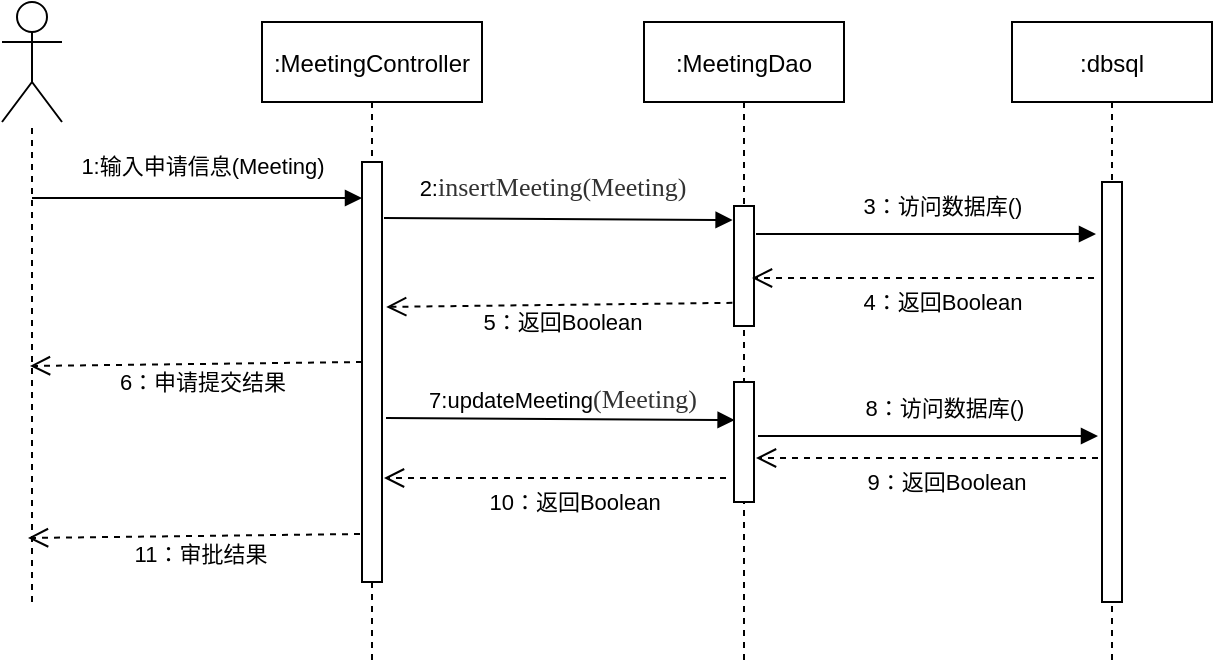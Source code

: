 <mxfile version="20.0.1" type="github">
  <diagram id="kgpKYQtTHZ0yAKxKKP6v" name="Page-1">
    <mxGraphModel dx="981" dy="555" grid="1" gridSize="10" guides="1" tooltips="1" connect="1" arrows="1" fold="1" page="1" pageScale="1" pageWidth="850" pageHeight="1100" math="0" shadow="0">
      <root>
        <mxCell id="0" />
        <mxCell id="1" parent="0" />
        <mxCell id="3nuBFxr9cyL0pnOWT2aG-1" value=":MeetingController" style="shape=umlLifeline;perimeter=lifelinePerimeter;container=1;collapsible=0;recursiveResize=0;rounded=0;shadow=0;strokeWidth=1;" parent="1" vertex="1">
          <mxGeometry x="250" y="80" width="110" height="320" as="geometry" />
        </mxCell>
        <mxCell id="3nuBFxr9cyL0pnOWT2aG-2" value="" style="points=[];perimeter=orthogonalPerimeter;rounded=0;shadow=0;strokeWidth=1;" parent="3nuBFxr9cyL0pnOWT2aG-1" vertex="1">
          <mxGeometry x="50" y="70" width="10" height="210" as="geometry" />
        </mxCell>
        <mxCell id="3nuBFxr9cyL0pnOWT2aG-5" value=":MeetingDao" style="shape=umlLifeline;perimeter=lifelinePerimeter;container=1;collapsible=0;recursiveResize=0;rounded=0;shadow=0;strokeWidth=1;" parent="1" vertex="1">
          <mxGeometry x="441" y="80" width="100" height="320" as="geometry" />
        </mxCell>
        <mxCell id="3nuBFxr9cyL0pnOWT2aG-6" value="" style="points=[];perimeter=orthogonalPerimeter;rounded=0;shadow=0;strokeWidth=1;" parent="3nuBFxr9cyL0pnOWT2aG-5" vertex="1">
          <mxGeometry x="45" y="180" width="10" height="60" as="geometry" />
        </mxCell>
        <mxCell id="cHxwvAmJinyuv2emtQZw-32" value="" style="points=[];perimeter=orthogonalPerimeter;rounded=0;shadow=0;strokeWidth=1;" vertex="1" parent="3nuBFxr9cyL0pnOWT2aG-5">
          <mxGeometry x="45" y="92" width="10" height="60" as="geometry" />
        </mxCell>
        <mxCell id="3nuBFxr9cyL0pnOWT2aG-8" value="" style="verticalAlign=bottom;endArrow=block;entryX=0.483;entryY=0.33;shadow=0;strokeWidth=1;entryDx=0;entryDy=0;entryPerimeter=0;" parent="1" edge="1">
          <mxGeometry relative="1" as="geometry">
            <mxPoint x="311" y="178.0" as="sourcePoint" />
            <mxPoint x="485.3" y="179" as="targetPoint" />
          </mxGeometry>
        </mxCell>
        <mxCell id="cHxwvAmJinyuv2emtQZw-1" value="" style="shape=umlActor;verticalLabelPosition=bottom;verticalAlign=top;html=1;outlineConnect=0;" vertex="1" parent="1">
          <mxGeometry x="120" y="70" width="30" height="60" as="geometry" />
        </mxCell>
        <mxCell id="cHxwvAmJinyuv2emtQZw-4" value="" style="endArrow=none;dashed=1;html=1;rounded=0;" edge="1" parent="1" target="cHxwvAmJinyuv2emtQZw-1">
          <mxGeometry width="50" height="50" relative="1" as="geometry">
            <mxPoint x="135" y="370" as="sourcePoint" />
            <mxPoint x="135" y="160" as="targetPoint" />
          </mxGeometry>
        </mxCell>
        <mxCell id="cHxwvAmJinyuv2emtQZw-7" value=":dbsql" style="shape=umlLifeline;perimeter=lifelinePerimeter;container=1;collapsible=0;recursiveResize=0;rounded=0;shadow=0;strokeWidth=1;" vertex="1" parent="1">
          <mxGeometry x="625" y="80" width="100" height="320" as="geometry" />
        </mxCell>
        <mxCell id="cHxwvAmJinyuv2emtQZw-8" value="" style="points=[];perimeter=orthogonalPerimeter;rounded=0;shadow=0;strokeWidth=1;" vertex="1" parent="cHxwvAmJinyuv2emtQZw-7">
          <mxGeometry x="45" y="80" width="10" height="210" as="geometry" />
        </mxCell>
        <mxCell id="cHxwvAmJinyuv2emtQZw-10" value="&lt;span style=&quot;font-size: 11px; background-color: rgb(255, 255, 255);&quot;&gt;1:输入申请信息(Meeting)&lt;/span&gt;" style="text;html=1;align=center;verticalAlign=middle;resizable=0;points=[];autosize=1;strokeColor=none;fillColor=none;" vertex="1" parent="1">
          <mxGeometry x="145" y="142" width="150" height="20" as="geometry" />
        </mxCell>
        <mxCell id="cHxwvAmJinyuv2emtQZw-12" value="" style="verticalAlign=bottom;endArrow=block;entryX=0;entryY=0;shadow=0;strokeWidth=1;" edge="1" parent="1">
          <mxGeometry relative="1" as="geometry">
            <mxPoint x="497" y="186.0" as="sourcePoint" />
            <mxPoint x="667" y="186.0" as="targetPoint" />
          </mxGeometry>
        </mxCell>
        <mxCell id="cHxwvAmJinyuv2emtQZw-15" value="" style="verticalAlign=bottom;endArrow=open;dashed=1;endSize=8;exitX=0;exitY=0.95;shadow=0;strokeWidth=1;" edge="1" parent="1">
          <mxGeometry relative="1" as="geometry">
            <mxPoint x="495" y="208.0" as="targetPoint" />
            <mxPoint x="666" y="208.0" as="sourcePoint" />
          </mxGeometry>
        </mxCell>
        <mxCell id="cHxwvAmJinyuv2emtQZw-17" value="" style="verticalAlign=bottom;endArrow=open;dashed=1;endSize=8;shadow=0;strokeWidth=1;" edge="1" parent="1">
          <mxGeometry x="-0.123" y="-12" relative="1" as="geometry">
            <mxPoint x="134" y="252.0" as="targetPoint" />
            <mxPoint x="300" y="250" as="sourcePoint" />
            <mxPoint as="offset" />
          </mxGeometry>
        </mxCell>
        <mxCell id="cHxwvAmJinyuv2emtQZw-18" value="" style="verticalAlign=bottom;endArrow=block;shadow=0;strokeWidth=1;" edge="1" parent="1">
          <mxGeometry relative="1" as="geometry">
            <mxPoint x="135" y="168.0" as="sourcePoint" />
            <mxPoint x="300" y="168" as="targetPoint" />
          </mxGeometry>
        </mxCell>
        <mxCell id="cHxwvAmJinyuv2emtQZw-21" value="&lt;span style=&quot;font-size: 11px; background-color: rgb(255, 255, 255);&quot;&gt;2:&lt;/span&gt;&lt;span style=&quot;color: rgb(50, 50, 50); font-family: 微软雅黑; font-size: 13px; text-align: left; background-color: rgba(255, 255, 255, 0.01);&quot;&gt;insertMeeting(Meeting)&lt;/span&gt;" style="text;html=1;align=center;verticalAlign=middle;resizable=0;points=[];autosize=1;strokeColor=none;fillColor=none;" vertex="1" parent="1">
          <mxGeometry x="310" y="152" width="170" height="20" as="geometry" />
        </mxCell>
        <mxCell id="cHxwvAmJinyuv2emtQZw-22" value="&lt;span style=&quot;font-size: 11px; background-color: rgb(255, 255, 255);&quot;&gt;3：访问数据库()&lt;/span&gt;" style="text;html=1;align=center;verticalAlign=middle;resizable=0;points=[];autosize=1;strokeColor=none;fillColor=none;" vertex="1" parent="1">
          <mxGeometry x="540" y="162" width="100" height="20" as="geometry" />
        </mxCell>
        <mxCell id="cHxwvAmJinyuv2emtQZw-23" value="&lt;span style=&quot;font-size: 11px; background-color: rgb(255, 255, 255);&quot;&gt;4：返回Boolean&lt;/span&gt;" style="text;html=1;align=center;verticalAlign=middle;resizable=0;points=[];autosize=1;strokeColor=none;fillColor=none;" vertex="1" parent="1">
          <mxGeometry x="540" y="210" width="100" height="20" as="geometry" />
        </mxCell>
        <mxCell id="cHxwvAmJinyuv2emtQZw-24" value="&lt;span style=&quot;font-size: 11px; background-color: rgb(255, 255, 255);&quot;&gt;5：返回Boolean&lt;/span&gt;" style="text;html=1;align=center;verticalAlign=middle;resizable=0;points=[];autosize=1;strokeColor=none;fillColor=none;" vertex="1" parent="1">
          <mxGeometry x="350" y="220" width="100" height="20" as="geometry" />
        </mxCell>
        <mxCell id="cHxwvAmJinyuv2emtQZw-29" value="" style="verticalAlign=bottom;endArrow=open;dashed=1;endSize=8;exitX=-0.079;exitY=0.807;shadow=0;strokeWidth=1;exitDx=0;exitDy=0;exitPerimeter=0;entryX=1.21;entryY=0.345;entryDx=0;entryDy=0;entryPerimeter=0;" edge="1" parent="1" source="cHxwvAmJinyuv2emtQZw-32" target="3nuBFxr9cyL0pnOWT2aG-2">
          <mxGeometry relative="1" as="geometry">
            <mxPoint x="320" y="220" as="targetPoint" />
            <mxPoint x="486" y="225.0" as="sourcePoint" />
          </mxGeometry>
        </mxCell>
        <mxCell id="cHxwvAmJinyuv2emtQZw-30" value="&lt;span style=&quot;font-size: 11px; background-color: rgb(255, 255, 255);&quot;&gt;6：申请提交结果&lt;/span&gt;" style="text;html=1;align=center;verticalAlign=middle;resizable=0;points=[];autosize=1;strokeColor=none;fillColor=none;" vertex="1" parent="1">
          <mxGeometry x="165" y="250" width="110" height="20" as="geometry" />
        </mxCell>
        <mxCell id="cHxwvAmJinyuv2emtQZw-33" value="" style="verticalAlign=bottom;endArrow=block;entryX=0.483;entryY=0.33;shadow=0;strokeWidth=1;entryDx=0;entryDy=0;entryPerimeter=0;" edge="1" parent="1">
          <mxGeometry relative="1" as="geometry">
            <mxPoint x="312" y="278.0" as="sourcePoint" />
            <mxPoint x="486.3" y="279" as="targetPoint" />
          </mxGeometry>
        </mxCell>
        <mxCell id="cHxwvAmJinyuv2emtQZw-34" value="&lt;span style=&quot;font-size: 11px; background-color: rgb(255, 255, 255);&quot;&gt;7:updateMeeting&lt;/span&gt;&lt;span style=&quot;color: rgb(50, 50, 50); font-family: 微软雅黑; font-size: 13px; text-align: left; background-color: rgba(255, 255, 255, 0.01);&quot;&gt;(Meeting)&lt;/span&gt;" style="text;html=1;align=center;verticalAlign=middle;resizable=0;points=[];autosize=1;strokeColor=none;fillColor=none;" vertex="1" parent="1">
          <mxGeometry x="315" y="258" width="170" height="20" as="geometry" />
        </mxCell>
        <mxCell id="cHxwvAmJinyuv2emtQZw-36" value="" style="verticalAlign=bottom;endArrow=block;entryX=0;entryY=0;shadow=0;strokeWidth=1;" edge="1" parent="1">
          <mxGeometry relative="1" as="geometry">
            <mxPoint x="498" y="287.0" as="sourcePoint" />
            <mxPoint x="668" y="287.0" as="targetPoint" />
          </mxGeometry>
        </mxCell>
        <mxCell id="cHxwvAmJinyuv2emtQZw-37" value="&lt;span style=&quot;font-size: 11px; background-color: rgb(255, 255, 255);&quot;&gt;8：访问数据库()&lt;/span&gt;" style="text;html=1;align=center;verticalAlign=middle;resizable=0;points=[];autosize=1;strokeColor=none;fillColor=none;" vertex="1" parent="1">
          <mxGeometry x="541" y="263" width="100" height="20" as="geometry" />
        </mxCell>
        <mxCell id="cHxwvAmJinyuv2emtQZw-38" value="" style="verticalAlign=bottom;endArrow=open;dashed=1;endSize=8;exitX=0;exitY=0.95;shadow=0;strokeWidth=1;" edge="1" parent="1">
          <mxGeometry relative="1" as="geometry">
            <mxPoint x="497" y="298.0" as="targetPoint" />
            <mxPoint x="668" y="298.0" as="sourcePoint" />
          </mxGeometry>
        </mxCell>
        <mxCell id="cHxwvAmJinyuv2emtQZw-39" value="&lt;span style=&quot;font-size: 11px; background-color: rgb(255, 255, 255);&quot;&gt;9：返回Boolean&lt;/span&gt;" style="text;html=1;align=center;verticalAlign=middle;resizable=0;points=[];autosize=1;strokeColor=none;fillColor=none;" vertex="1" parent="1">
          <mxGeometry x="542" y="300" width="100" height="20" as="geometry" />
        </mxCell>
        <mxCell id="cHxwvAmJinyuv2emtQZw-40" value="" style="verticalAlign=bottom;endArrow=open;dashed=1;endSize=8;exitX=0;exitY=0.95;shadow=0;strokeWidth=1;" edge="1" parent="1">
          <mxGeometry relative="1" as="geometry">
            <mxPoint x="311" y="308.0" as="targetPoint" />
            <mxPoint x="482.0" y="308.0" as="sourcePoint" />
          </mxGeometry>
        </mxCell>
        <mxCell id="cHxwvAmJinyuv2emtQZw-41" value="&lt;span style=&quot;font-size: 11px; background-color: rgb(255, 255, 255);&quot;&gt;10：返回Boolean&lt;/span&gt;" style="text;html=1;align=center;verticalAlign=middle;resizable=0;points=[];autosize=1;strokeColor=none;fillColor=none;" vertex="1" parent="1">
          <mxGeometry x="351" y="310" width="110" height="20" as="geometry" />
        </mxCell>
        <mxCell id="cHxwvAmJinyuv2emtQZw-42" value="" style="verticalAlign=bottom;endArrow=open;dashed=1;endSize=8;shadow=0;strokeWidth=1;" edge="1" parent="1">
          <mxGeometry x="-0.123" y="-12" relative="1" as="geometry">
            <mxPoint x="133" y="338.0" as="targetPoint" />
            <mxPoint x="299" y="336.0" as="sourcePoint" />
            <mxPoint as="offset" />
          </mxGeometry>
        </mxCell>
        <mxCell id="cHxwvAmJinyuv2emtQZw-43" value="&lt;span style=&quot;font-size: 11px; background-color: rgb(255, 255, 255);&quot;&gt;11：审批结果&lt;/span&gt;" style="text;html=1;align=center;verticalAlign=middle;resizable=0;points=[];autosize=1;strokeColor=none;fillColor=none;" vertex="1" parent="1">
          <mxGeometry x="174" y="336" width="90" height="20" as="geometry" />
        </mxCell>
      </root>
    </mxGraphModel>
  </diagram>
</mxfile>
